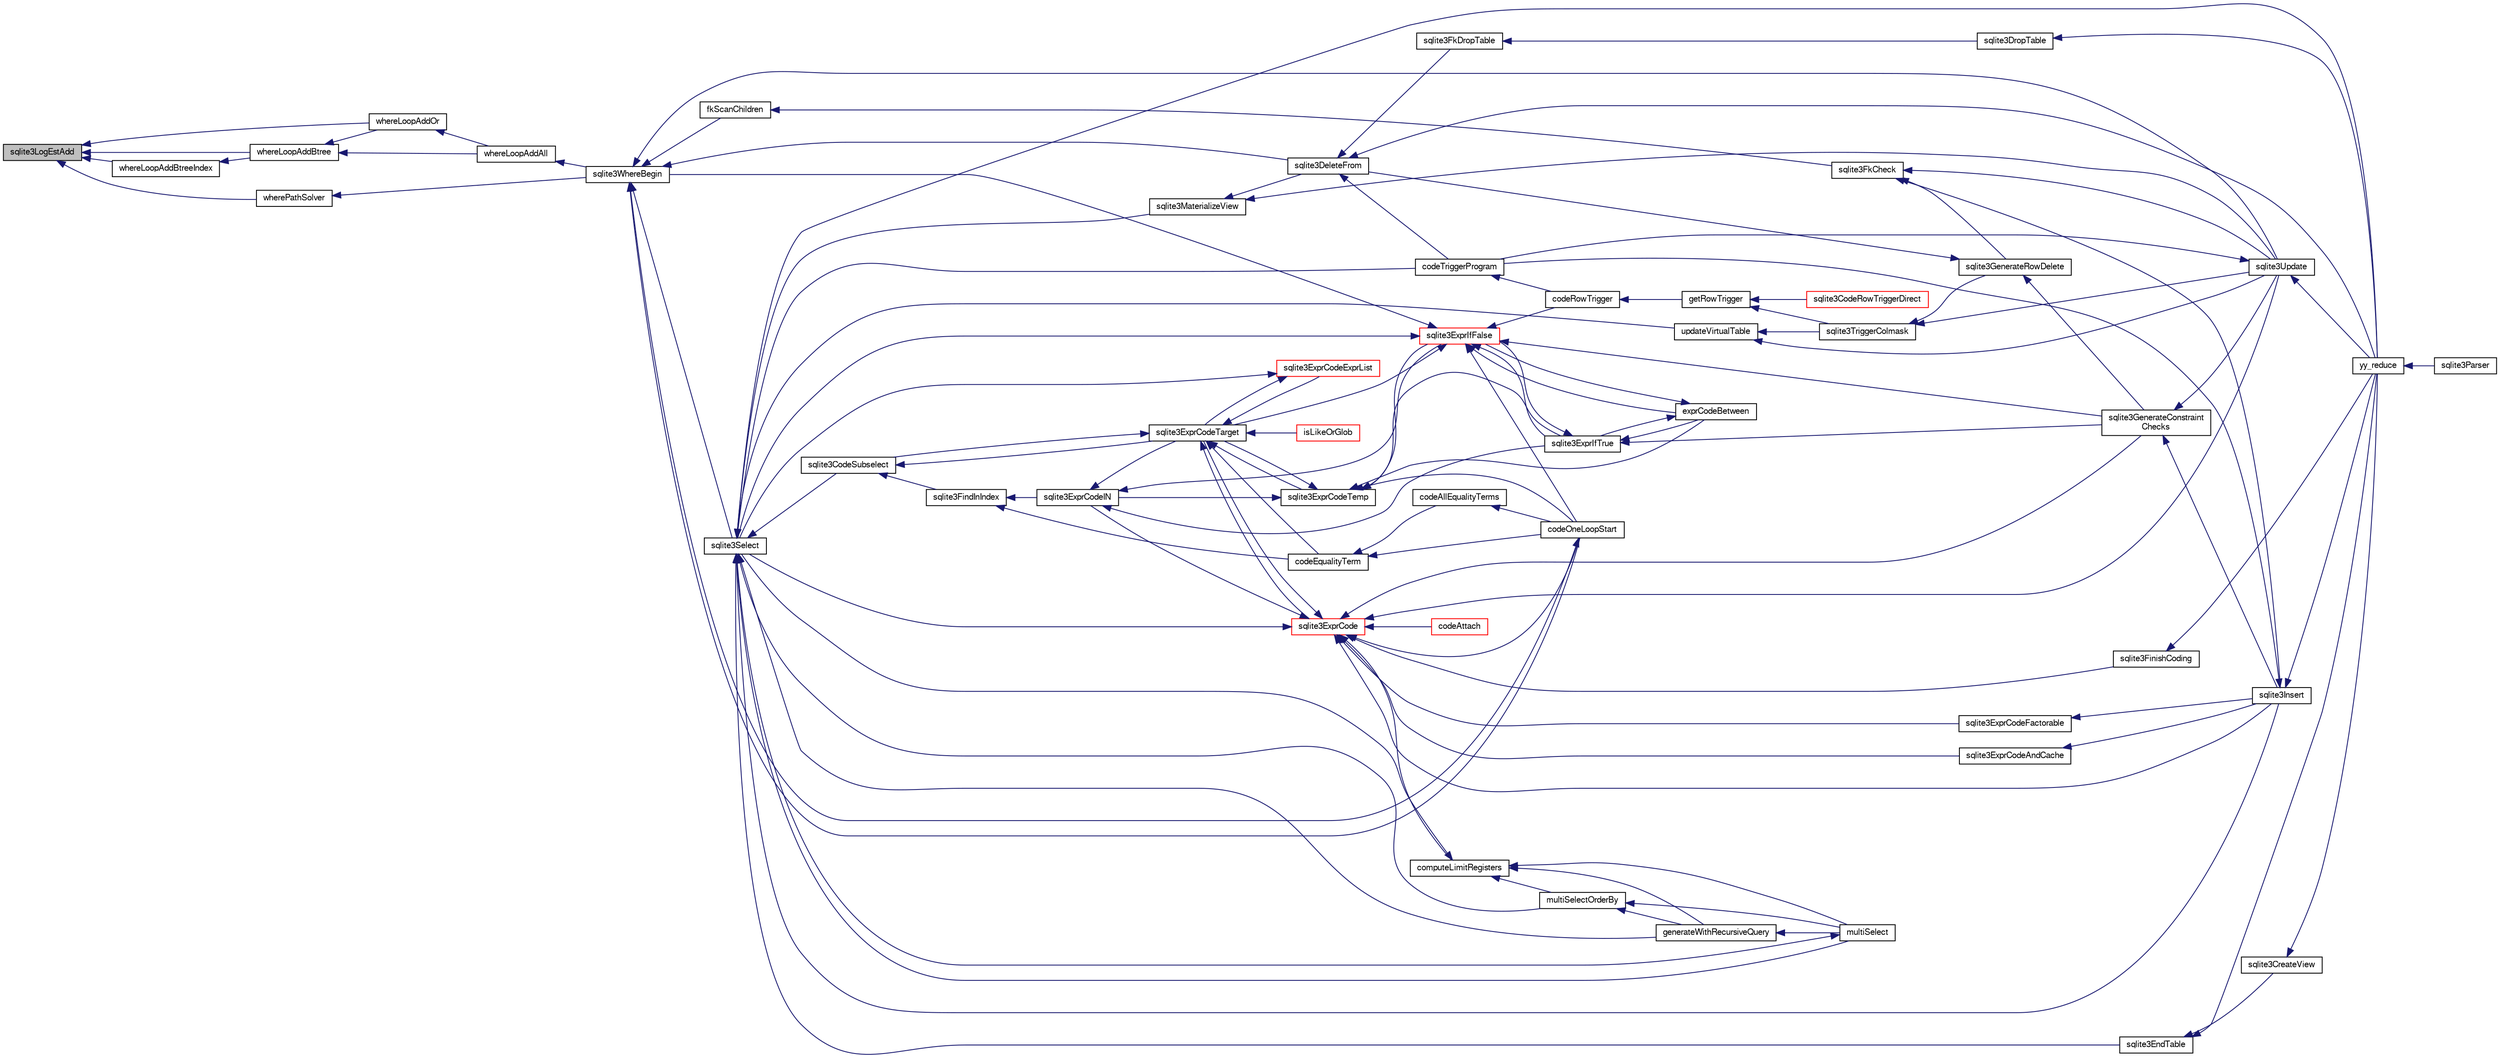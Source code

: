 digraph "sqlite3LogEstAdd"
{
  edge [fontname="FreeSans",fontsize="10",labelfontname="FreeSans",labelfontsize="10"];
  node [fontname="FreeSans",fontsize="10",shape=record];
  rankdir="LR";
  Node580986 [label="sqlite3LogEstAdd",height=0.2,width=0.4,color="black", fillcolor="grey75", style="filled", fontcolor="black"];
  Node580986 -> Node580987 [dir="back",color="midnightblue",fontsize="10",style="solid",fontname="FreeSans"];
  Node580987 [label="whereLoopAddBtreeIndex",height=0.2,width=0.4,color="black", fillcolor="white", style="filled",URL="$sqlite3_8c.html#abde05643b060182010b7eb8098125a05"];
  Node580987 -> Node580988 [dir="back",color="midnightblue",fontsize="10",style="solid",fontname="FreeSans"];
  Node580988 [label="whereLoopAddBtree",height=0.2,width=0.4,color="black", fillcolor="white", style="filled",URL="$sqlite3_8c.html#aefe415538d2f9e200227977d2edaab3b"];
  Node580988 -> Node580989 [dir="back",color="midnightblue",fontsize="10",style="solid",fontname="FreeSans"];
  Node580989 [label="whereLoopAddOr",height=0.2,width=0.4,color="black", fillcolor="white", style="filled",URL="$sqlite3_8c.html#a97235f1da77b1e3f85d7132c9229234c"];
  Node580989 -> Node580990 [dir="back",color="midnightblue",fontsize="10",style="solid",fontname="FreeSans"];
  Node580990 [label="whereLoopAddAll",height=0.2,width=0.4,color="black", fillcolor="white", style="filled",URL="$sqlite3_8c.html#a861eb511463c5b852550018fee710f53"];
  Node580990 -> Node580991 [dir="back",color="midnightblue",fontsize="10",style="solid",fontname="FreeSans"];
  Node580991 [label="sqlite3WhereBegin",height=0.2,width=0.4,color="black", fillcolor="white", style="filled",URL="$sqlite3_8c.html#acad049f5c9a96a8118cffd5e5ce89f7c"];
  Node580991 -> Node580992 [dir="back",color="midnightblue",fontsize="10",style="solid",fontname="FreeSans"];
  Node580992 [label="sqlite3DeleteFrom",height=0.2,width=0.4,color="black", fillcolor="white", style="filled",URL="$sqlite3_8c.html#ab9b4b45349188b49eabb23f94608a091"];
  Node580992 -> Node580993 [dir="back",color="midnightblue",fontsize="10",style="solid",fontname="FreeSans"];
  Node580993 [label="sqlite3FkDropTable",height=0.2,width=0.4,color="black", fillcolor="white", style="filled",URL="$sqlite3_8c.html#a1218c6fc74e89152ceaa4760e82f5ef9"];
  Node580993 -> Node580994 [dir="back",color="midnightblue",fontsize="10",style="solid",fontname="FreeSans"];
  Node580994 [label="sqlite3DropTable",height=0.2,width=0.4,color="black", fillcolor="white", style="filled",URL="$sqlite3_8c.html#a5534f77364b5568783c0e50db3c9defb"];
  Node580994 -> Node580995 [dir="back",color="midnightblue",fontsize="10",style="solid",fontname="FreeSans"];
  Node580995 [label="yy_reduce",height=0.2,width=0.4,color="black", fillcolor="white", style="filled",URL="$sqlite3_8c.html#a7c419a9b25711c666a9a2449ef377f14"];
  Node580995 -> Node580996 [dir="back",color="midnightblue",fontsize="10",style="solid",fontname="FreeSans"];
  Node580996 [label="sqlite3Parser",height=0.2,width=0.4,color="black", fillcolor="white", style="filled",URL="$sqlite3_8c.html#a0327d71a5fabe0b6a343d78a2602e72a"];
  Node580992 -> Node580997 [dir="back",color="midnightblue",fontsize="10",style="solid",fontname="FreeSans"];
  Node580997 [label="codeTriggerProgram",height=0.2,width=0.4,color="black", fillcolor="white", style="filled",URL="$sqlite3_8c.html#a120801f59d9281d201d2ff4b2606836e"];
  Node580997 -> Node580998 [dir="back",color="midnightblue",fontsize="10",style="solid",fontname="FreeSans"];
  Node580998 [label="codeRowTrigger",height=0.2,width=0.4,color="black", fillcolor="white", style="filled",URL="$sqlite3_8c.html#a463cea5aaaf388b560b206570a0022fc"];
  Node580998 -> Node580999 [dir="back",color="midnightblue",fontsize="10",style="solid",fontname="FreeSans"];
  Node580999 [label="getRowTrigger",height=0.2,width=0.4,color="black", fillcolor="white", style="filled",URL="$sqlite3_8c.html#a69626ef20b540d1a2b19cf56f3f45689"];
  Node580999 -> Node581000 [dir="back",color="midnightblue",fontsize="10",style="solid",fontname="FreeSans"];
  Node581000 [label="sqlite3CodeRowTriggerDirect",height=0.2,width=0.4,color="red", fillcolor="white", style="filled",URL="$sqlite3_8c.html#ad92829f9001bcf89a0299dad5a48acd4"];
  Node580999 -> Node581007 [dir="back",color="midnightblue",fontsize="10",style="solid",fontname="FreeSans"];
  Node581007 [label="sqlite3TriggerColmask",height=0.2,width=0.4,color="black", fillcolor="white", style="filled",URL="$sqlite3_8c.html#acace8e99e37ae5e84ea03c65e820c540"];
  Node581007 -> Node581002 [dir="back",color="midnightblue",fontsize="10",style="solid",fontname="FreeSans"];
  Node581002 [label="sqlite3GenerateRowDelete",height=0.2,width=0.4,color="black", fillcolor="white", style="filled",URL="$sqlite3_8c.html#a2c76cbf3027fc18fdbb8cb4cd96b77d9"];
  Node581002 -> Node580992 [dir="back",color="midnightblue",fontsize="10",style="solid",fontname="FreeSans"];
  Node581002 -> Node581003 [dir="back",color="midnightblue",fontsize="10",style="solid",fontname="FreeSans"];
  Node581003 [label="sqlite3GenerateConstraint\lChecks",height=0.2,width=0.4,color="black", fillcolor="white", style="filled",URL="$sqlite3_8c.html#aef639c1e6a0c0a67ca6e7690ad931bd2"];
  Node581003 -> Node581004 [dir="back",color="midnightblue",fontsize="10",style="solid",fontname="FreeSans"];
  Node581004 [label="sqlite3Insert",height=0.2,width=0.4,color="black", fillcolor="white", style="filled",URL="$sqlite3_8c.html#a5b17c9c2000bae6bdff8e6be48d7dc2b"];
  Node581004 -> Node580997 [dir="back",color="midnightblue",fontsize="10",style="solid",fontname="FreeSans"];
  Node581004 -> Node580995 [dir="back",color="midnightblue",fontsize="10",style="solid",fontname="FreeSans"];
  Node581003 -> Node581005 [dir="back",color="midnightblue",fontsize="10",style="solid",fontname="FreeSans"];
  Node581005 [label="sqlite3Update",height=0.2,width=0.4,color="black", fillcolor="white", style="filled",URL="$sqlite3_8c.html#ac5aa67c46e8cc8174566fabe6809fafa"];
  Node581005 -> Node580997 [dir="back",color="midnightblue",fontsize="10",style="solid",fontname="FreeSans"];
  Node581005 -> Node580995 [dir="back",color="midnightblue",fontsize="10",style="solid",fontname="FreeSans"];
  Node581007 -> Node581005 [dir="back",color="midnightblue",fontsize="10",style="solid",fontname="FreeSans"];
  Node580992 -> Node580995 [dir="back",color="midnightblue",fontsize="10",style="solid",fontname="FreeSans"];
  Node580991 -> Node581008 [dir="back",color="midnightblue",fontsize="10",style="solid",fontname="FreeSans"];
  Node581008 [label="fkScanChildren",height=0.2,width=0.4,color="black", fillcolor="white", style="filled",URL="$sqlite3_8c.html#a67c9dcb484336b3155e7a82a037d4691"];
  Node581008 -> Node581009 [dir="back",color="midnightblue",fontsize="10",style="solid",fontname="FreeSans"];
  Node581009 [label="sqlite3FkCheck",height=0.2,width=0.4,color="black", fillcolor="white", style="filled",URL="$sqlite3_8c.html#aa38fb76c7d6f48f19772877a41703b92"];
  Node581009 -> Node581002 [dir="back",color="midnightblue",fontsize="10",style="solid",fontname="FreeSans"];
  Node581009 -> Node581004 [dir="back",color="midnightblue",fontsize="10",style="solid",fontname="FreeSans"];
  Node581009 -> Node581005 [dir="back",color="midnightblue",fontsize="10",style="solid",fontname="FreeSans"];
  Node580991 -> Node581010 [dir="back",color="midnightblue",fontsize="10",style="solid",fontname="FreeSans"];
  Node581010 [label="sqlite3Select",height=0.2,width=0.4,color="black", fillcolor="white", style="filled",URL="$sqlite3_8c.html#a2465ee8c956209ba4b272477b7c21a45"];
  Node581010 -> Node581011 [dir="back",color="midnightblue",fontsize="10",style="solid",fontname="FreeSans"];
  Node581011 [label="sqlite3CodeSubselect",height=0.2,width=0.4,color="black", fillcolor="white", style="filled",URL="$sqlite3_8c.html#aa69b46d2204a1d1b110107a1be12ee0c"];
  Node581011 -> Node581012 [dir="back",color="midnightblue",fontsize="10",style="solid",fontname="FreeSans"];
  Node581012 [label="sqlite3FindInIndex",height=0.2,width=0.4,color="black", fillcolor="white", style="filled",URL="$sqlite3_8c.html#af7d8c56ab0231f44bb5f87b3fafeffb2"];
  Node581012 -> Node581013 [dir="back",color="midnightblue",fontsize="10",style="solid",fontname="FreeSans"];
  Node581013 [label="sqlite3ExprCodeIN",height=0.2,width=0.4,color="black", fillcolor="white", style="filled",URL="$sqlite3_8c.html#ad9cf4f5b5ffb90c24a4a0900c8626193"];
  Node581013 -> Node581014 [dir="back",color="midnightblue",fontsize="10",style="solid",fontname="FreeSans"];
  Node581014 [label="sqlite3ExprCodeTarget",height=0.2,width=0.4,color="black", fillcolor="white", style="filled",URL="$sqlite3_8c.html#a4f308397a0a3ed299ed31aaa1ae2a293"];
  Node581014 -> Node581011 [dir="back",color="midnightblue",fontsize="10",style="solid",fontname="FreeSans"];
  Node581014 -> Node581015 [dir="back",color="midnightblue",fontsize="10",style="solid",fontname="FreeSans"];
  Node581015 [label="sqlite3ExprCodeTemp",height=0.2,width=0.4,color="black", fillcolor="white", style="filled",URL="$sqlite3_8c.html#a3bc5c1ccb3c5851847e2aeb4a84ae1fc"];
  Node581015 -> Node581013 [dir="back",color="midnightblue",fontsize="10",style="solid",fontname="FreeSans"];
  Node581015 -> Node581014 [dir="back",color="midnightblue",fontsize="10",style="solid",fontname="FreeSans"];
  Node581015 -> Node581016 [dir="back",color="midnightblue",fontsize="10",style="solid",fontname="FreeSans"];
  Node581016 [label="exprCodeBetween",height=0.2,width=0.4,color="black", fillcolor="white", style="filled",URL="$sqlite3_8c.html#abd053493214542bca8f406f42145d173"];
  Node581016 -> Node581017 [dir="back",color="midnightblue",fontsize="10",style="solid",fontname="FreeSans"];
  Node581017 [label="sqlite3ExprIfTrue",height=0.2,width=0.4,color="black", fillcolor="white", style="filled",URL="$sqlite3_8c.html#ad93a55237c23e1b743ab1f59df1a1444"];
  Node581017 -> Node581016 [dir="back",color="midnightblue",fontsize="10",style="solid",fontname="FreeSans"];
  Node581017 -> Node581018 [dir="back",color="midnightblue",fontsize="10",style="solid",fontname="FreeSans"];
  Node581018 [label="sqlite3ExprIfFalse",height=0.2,width=0.4,color="red", fillcolor="white", style="filled",URL="$sqlite3_8c.html#af97ecccb5d56e321e118414b08f65b71"];
  Node581018 -> Node581014 [dir="back",color="midnightblue",fontsize="10",style="solid",fontname="FreeSans"];
  Node581018 -> Node581016 [dir="back",color="midnightblue",fontsize="10",style="solid",fontname="FreeSans"];
  Node581018 -> Node581017 [dir="back",color="midnightblue",fontsize="10",style="solid",fontname="FreeSans"];
  Node581018 -> Node581003 [dir="back",color="midnightblue",fontsize="10",style="solid",fontname="FreeSans"];
  Node581018 -> Node581010 [dir="back",color="midnightblue",fontsize="10",style="solid",fontname="FreeSans"];
  Node581018 -> Node580998 [dir="back",color="midnightblue",fontsize="10",style="solid",fontname="FreeSans"];
  Node581018 -> Node581032 [dir="back",color="midnightblue",fontsize="10",style="solid",fontname="FreeSans"];
  Node581032 [label="codeOneLoopStart",height=0.2,width=0.4,color="black", fillcolor="white", style="filled",URL="$sqlite3_8c.html#aa868875120b151c169cc79139ed6e008"];
  Node581032 -> Node580991 [dir="back",color="midnightblue",fontsize="10",style="solid",fontname="FreeSans"];
  Node581018 -> Node580991 [dir="back",color="midnightblue",fontsize="10",style="solid",fontname="FreeSans"];
  Node581017 -> Node581003 [dir="back",color="midnightblue",fontsize="10",style="solid",fontname="FreeSans"];
  Node581016 -> Node581018 [dir="back",color="midnightblue",fontsize="10",style="solid",fontname="FreeSans"];
  Node581015 -> Node581017 [dir="back",color="midnightblue",fontsize="10",style="solid",fontname="FreeSans"];
  Node581015 -> Node581018 [dir="back",color="midnightblue",fontsize="10",style="solid",fontname="FreeSans"];
  Node581015 -> Node581032 [dir="back",color="midnightblue",fontsize="10",style="solid",fontname="FreeSans"];
  Node581014 -> Node581033 [dir="back",color="midnightblue",fontsize="10",style="solid",fontname="FreeSans"];
  Node581033 [label="sqlite3ExprCode",height=0.2,width=0.4,color="red", fillcolor="white", style="filled",URL="$sqlite3_8c.html#a75f270fb0b111b86924cca4ea507b417"];
  Node581033 -> Node581013 [dir="back",color="midnightblue",fontsize="10",style="solid",fontname="FreeSans"];
  Node581033 -> Node581014 [dir="back",color="midnightblue",fontsize="10",style="solid",fontname="FreeSans"];
  Node581033 -> Node581034 [dir="back",color="midnightblue",fontsize="10",style="solid",fontname="FreeSans"];
  Node581034 [label="sqlite3ExprCodeFactorable",height=0.2,width=0.4,color="black", fillcolor="white", style="filled",URL="$sqlite3_8c.html#a843f7fd58eec5a683c1fd8435fcd1e84"];
  Node581034 -> Node581004 [dir="back",color="midnightblue",fontsize="10",style="solid",fontname="FreeSans"];
  Node581033 -> Node581035 [dir="back",color="midnightblue",fontsize="10",style="solid",fontname="FreeSans"];
  Node581035 [label="sqlite3ExprCodeAndCache",height=0.2,width=0.4,color="black", fillcolor="white", style="filled",URL="$sqlite3_8c.html#ae3e46527d9b7fc9cb9236d21a5e6b1d8"];
  Node581035 -> Node581004 [dir="back",color="midnightblue",fontsize="10",style="solid",fontname="FreeSans"];
  Node581033 -> Node581036 [dir="back",color="midnightblue",fontsize="10",style="solid",fontname="FreeSans"];
  Node581036 [label="codeAttach",height=0.2,width=0.4,color="red", fillcolor="white", style="filled",URL="$sqlite3_8c.html#ade4e9e30d828a19c191fdcb098676d5b"];
  Node581033 -> Node581039 [dir="back",color="midnightblue",fontsize="10",style="solid",fontname="FreeSans"];
  Node581039 [label="sqlite3FinishCoding",height=0.2,width=0.4,color="black", fillcolor="white", style="filled",URL="$sqlite3_8c.html#a651bc5b446c276c092705856d995b278"];
  Node581039 -> Node580995 [dir="back",color="midnightblue",fontsize="10",style="solid",fontname="FreeSans"];
  Node581033 -> Node581004 [dir="back",color="midnightblue",fontsize="10",style="solid",fontname="FreeSans"];
  Node581033 -> Node581003 [dir="back",color="midnightblue",fontsize="10",style="solid",fontname="FreeSans"];
  Node581033 -> Node581040 [dir="back",color="midnightblue",fontsize="10",style="solid",fontname="FreeSans"];
  Node581040 [label="computeLimitRegisters",height=0.2,width=0.4,color="black", fillcolor="white", style="filled",URL="$sqlite3_8c.html#ae9d37055e4905929b6f6cda5461e2f37"];
  Node581040 -> Node581041 [dir="back",color="midnightblue",fontsize="10",style="solid",fontname="FreeSans"];
  Node581041 [label="generateWithRecursiveQuery",height=0.2,width=0.4,color="black", fillcolor="white", style="filled",URL="$sqlite3_8c.html#ade2c3663fa9c3b9676507984b9483942"];
  Node581041 -> Node581042 [dir="back",color="midnightblue",fontsize="10",style="solid",fontname="FreeSans"];
  Node581042 [label="multiSelect",height=0.2,width=0.4,color="black", fillcolor="white", style="filled",URL="$sqlite3_8c.html#a6456c61f3d9b2389738753cedfa24fa7"];
  Node581042 -> Node581010 [dir="back",color="midnightblue",fontsize="10",style="solid",fontname="FreeSans"];
  Node581040 -> Node581042 [dir="back",color="midnightblue",fontsize="10",style="solid",fontname="FreeSans"];
  Node581040 -> Node581043 [dir="back",color="midnightblue",fontsize="10",style="solid",fontname="FreeSans"];
  Node581043 [label="multiSelectOrderBy",height=0.2,width=0.4,color="black", fillcolor="white", style="filled",URL="$sqlite3_8c.html#afcdb8488c6f4dfdadaf9f04bca35b808"];
  Node581043 -> Node581041 [dir="back",color="midnightblue",fontsize="10",style="solid",fontname="FreeSans"];
  Node581043 -> Node581042 [dir="back",color="midnightblue",fontsize="10",style="solid",fontname="FreeSans"];
  Node581040 -> Node581010 [dir="back",color="midnightblue",fontsize="10",style="solid",fontname="FreeSans"];
  Node581033 -> Node581010 [dir="back",color="midnightblue",fontsize="10",style="solid",fontname="FreeSans"];
  Node581033 -> Node581005 [dir="back",color="midnightblue",fontsize="10",style="solid",fontname="FreeSans"];
  Node581033 -> Node581032 [dir="back",color="midnightblue",fontsize="10",style="solid",fontname="FreeSans"];
  Node581014 -> Node581045 [dir="back",color="midnightblue",fontsize="10",style="solid",fontname="FreeSans"];
  Node581045 [label="sqlite3ExprCodeExprList",height=0.2,width=0.4,color="red", fillcolor="white", style="filled",URL="$sqlite3_8c.html#a05b2b3dc3de7565de24eb3a2ff4e9566"];
  Node581045 -> Node581014 [dir="back",color="midnightblue",fontsize="10",style="solid",fontname="FreeSans"];
  Node581045 -> Node581010 [dir="back",color="midnightblue",fontsize="10",style="solid",fontname="FreeSans"];
  Node581014 -> Node581048 [dir="back",color="midnightblue",fontsize="10",style="solid",fontname="FreeSans"];
  Node581048 [label="isLikeOrGlob",height=0.2,width=0.4,color="red", fillcolor="white", style="filled",URL="$sqlite3_8c.html#a6c38e495198bf8976f68d1a6ebd74a50"];
  Node581014 -> Node581057 [dir="back",color="midnightblue",fontsize="10",style="solid",fontname="FreeSans"];
  Node581057 [label="codeEqualityTerm",height=0.2,width=0.4,color="black", fillcolor="white", style="filled",URL="$sqlite3_8c.html#ad88a57073f031452c9843e97f15acc47"];
  Node581057 -> Node581058 [dir="back",color="midnightblue",fontsize="10",style="solid",fontname="FreeSans"];
  Node581058 [label="codeAllEqualityTerms",height=0.2,width=0.4,color="black", fillcolor="white", style="filled",URL="$sqlite3_8c.html#a3095598b812500a4efe41bf17cd49381"];
  Node581058 -> Node581032 [dir="back",color="midnightblue",fontsize="10",style="solid",fontname="FreeSans"];
  Node581057 -> Node581032 [dir="back",color="midnightblue",fontsize="10",style="solid",fontname="FreeSans"];
  Node581013 -> Node581017 [dir="back",color="midnightblue",fontsize="10",style="solid",fontname="FreeSans"];
  Node581013 -> Node581018 [dir="back",color="midnightblue",fontsize="10",style="solid",fontname="FreeSans"];
  Node581012 -> Node581057 [dir="back",color="midnightblue",fontsize="10",style="solid",fontname="FreeSans"];
  Node581011 -> Node581014 [dir="back",color="midnightblue",fontsize="10",style="solid",fontname="FreeSans"];
  Node581010 -> Node581024 [dir="back",color="midnightblue",fontsize="10",style="solid",fontname="FreeSans"];
  Node581024 [label="sqlite3EndTable",height=0.2,width=0.4,color="black", fillcolor="white", style="filled",URL="$sqlite3_8c.html#a7b5f2c66c0f0b6f819d970ca389768b0"];
  Node581024 -> Node581025 [dir="back",color="midnightblue",fontsize="10",style="solid",fontname="FreeSans"];
  Node581025 [label="sqlite3CreateView",height=0.2,width=0.4,color="black", fillcolor="white", style="filled",URL="$sqlite3_8c.html#a9d85cb00ff71dee5cd9a019503a6982e"];
  Node581025 -> Node580995 [dir="back",color="midnightblue",fontsize="10",style="solid",fontname="FreeSans"];
  Node581024 -> Node580995 [dir="back",color="midnightblue",fontsize="10",style="solid",fontname="FreeSans"];
  Node581010 -> Node581059 [dir="back",color="midnightblue",fontsize="10",style="solid",fontname="FreeSans"];
  Node581059 [label="sqlite3MaterializeView",height=0.2,width=0.4,color="black", fillcolor="white", style="filled",URL="$sqlite3_8c.html#a4557984b0b75f998fb0c3f231c9b1def"];
  Node581059 -> Node580992 [dir="back",color="midnightblue",fontsize="10",style="solid",fontname="FreeSans"];
  Node581059 -> Node581005 [dir="back",color="midnightblue",fontsize="10",style="solid",fontname="FreeSans"];
  Node581010 -> Node581004 [dir="back",color="midnightblue",fontsize="10",style="solid",fontname="FreeSans"];
  Node581010 -> Node581041 [dir="back",color="midnightblue",fontsize="10",style="solid",fontname="FreeSans"];
  Node581010 -> Node581042 [dir="back",color="midnightblue",fontsize="10",style="solid",fontname="FreeSans"];
  Node581010 -> Node581043 [dir="back",color="midnightblue",fontsize="10",style="solid",fontname="FreeSans"];
  Node581010 -> Node580997 [dir="back",color="midnightblue",fontsize="10",style="solid",fontname="FreeSans"];
  Node581010 -> Node581060 [dir="back",color="midnightblue",fontsize="10",style="solid",fontname="FreeSans"];
  Node581060 [label="updateVirtualTable",height=0.2,width=0.4,color="black", fillcolor="white", style="filled",URL="$sqlite3_8c.html#a740220531db9293c39a2cdd7da3f74e1"];
  Node581060 -> Node581007 [dir="back",color="midnightblue",fontsize="10",style="solid",fontname="FreeSans"];
  Node581060 -> Node581005 [dir="back",color="midnightblue",fontsize="10",style="solid",fontname="FreeSans"];
  Node581010 -> Node580995 [dir="back",color="midnightblue",fontsize="10",style="solid",fontname="FreeSans"];
  Node580991 -> Node581005 [dir="back",color="midnightblue",fontsize="10",style="solid",fontname="FreeSans"];
  Node580991 -> Node581032 [dir="back",color="midnightblue",fontsize="10",style="solid",fontname="FreeSans"];
  Node580988 -> Node580990 [dir="back",color="midnightblue",fontsize="10",style="solid",fontname="FreeSans"];
  Node580986 -> Node580988 [dir="back",color="midnightblue",fontsize="10",style="solid",fontname="FreeSans"];
  Node580986 -> Node580989 [dir="back",color="midnightblue",fontsize="10",style="solid",fontname="FreeSans"];
  Node580986 -> Node581053 [dir="back",color="midnightblue",fontsize="10",style="solid",fontname="FreeSans"];
  Node581053 [label="wherePathSolver",height=0.2,width=0.4,color="black", fillcolor="white", style="filled",URL="$sqlite3_8c.html#aebc15a04540468c220b31d00e9b29fe6"];
  Node581053 -> Node580991 [dir="back",color="midnightblue",fontsize="10",style="solid",fontname="FreeSans"];
}
